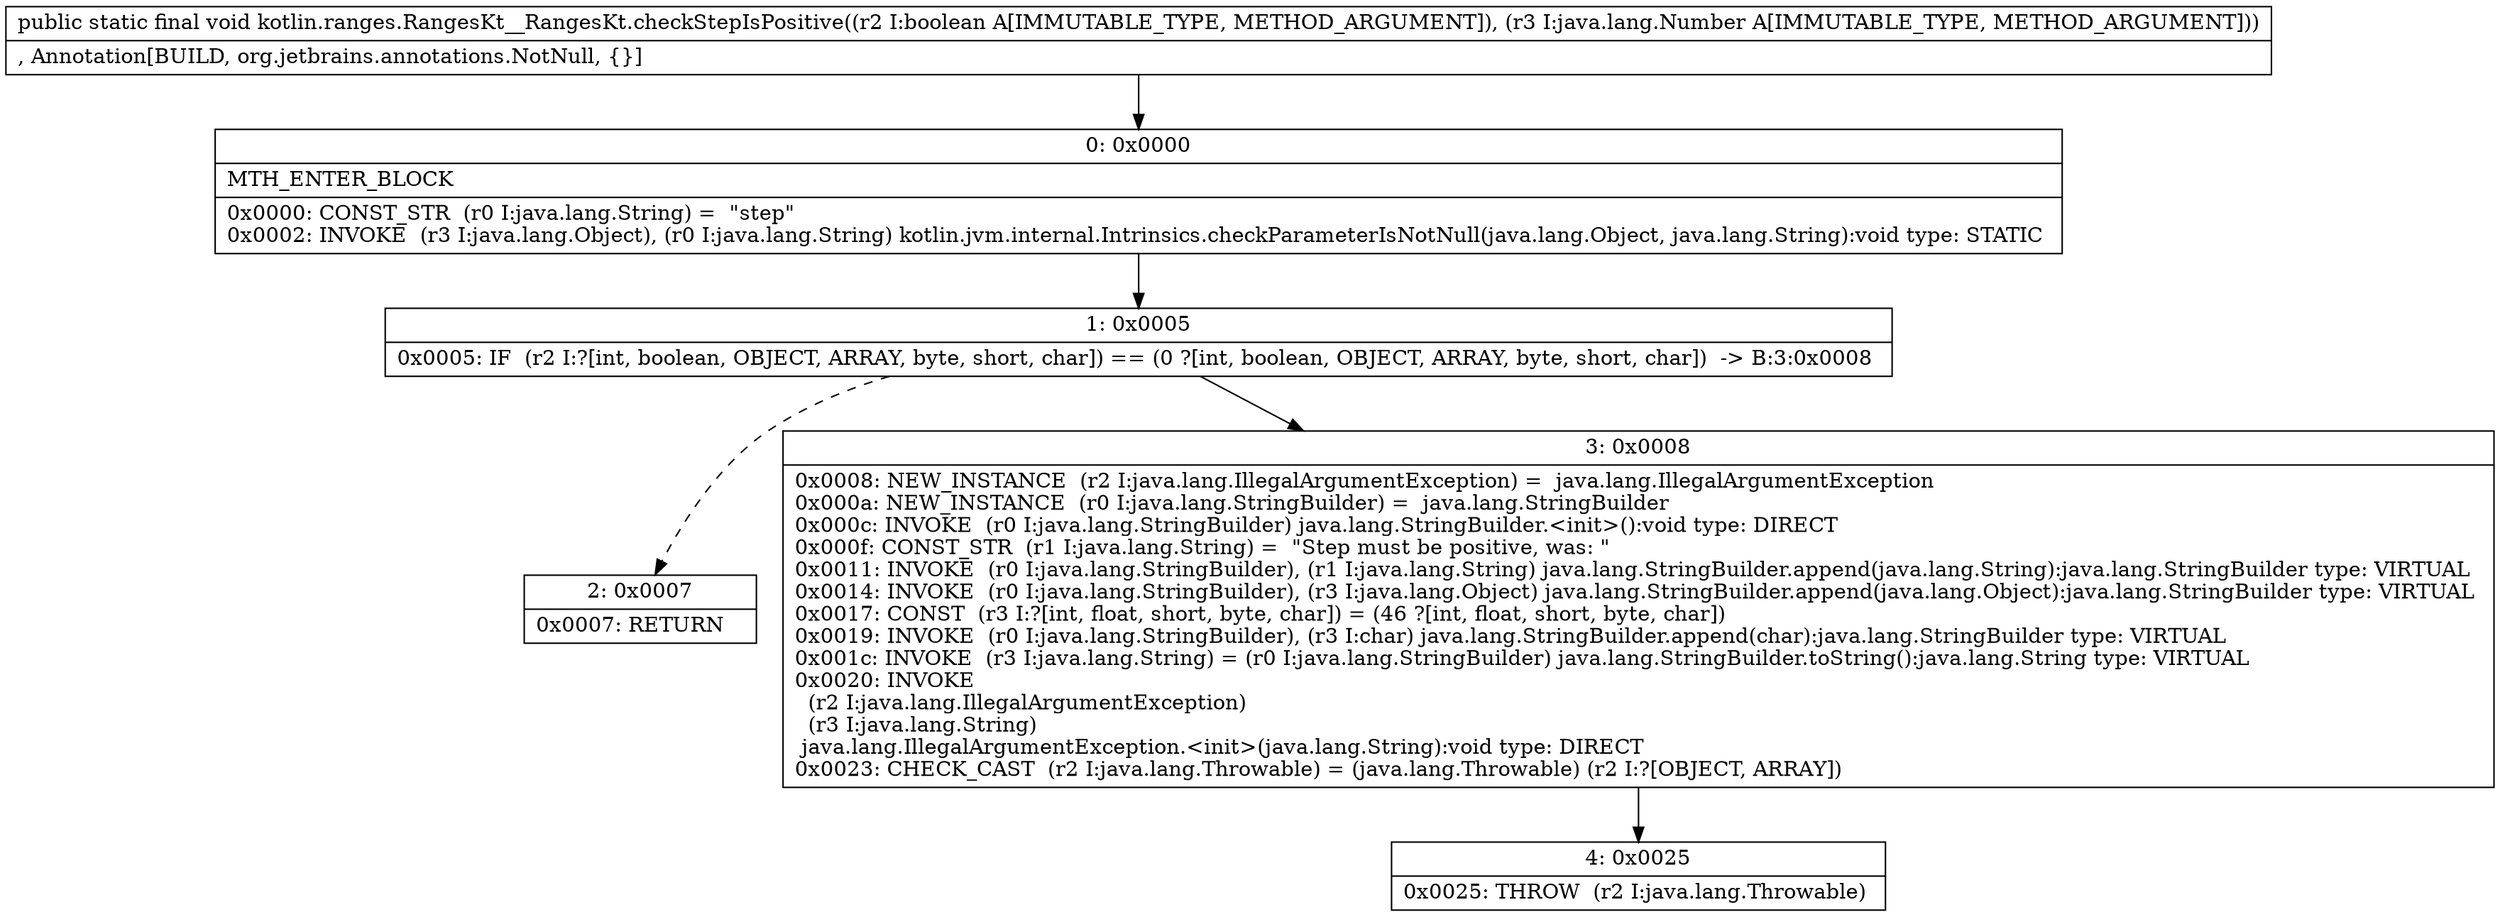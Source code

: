 digraph "CFG forkotlin.ranges.RangesKt__RangesKt.checkStepIsPositive(ZLjava\/lang\/Number;)V" {
Node_0 [shape=record,label="{0\:\ 0x0000|MTH_ENTER_BLOCK\l|0x0000: CONST_STR  (r0 I:java.lang.String) =  \"step\" \l0x0002: INVOKE  (r3 I:java.lang.Object), (r0 I:java.lang.String) kotlin.jvm.internal.Intrinsics.checkParameterIsNotNull(java.lang.Object, java.lang.String):void type: STATIC \l}"];
Node_1 [shape=record,label="{1\:\ 0x0005|0x0005: IF  (r2 I:?[int, boolean, OBJECT, ARRAY, byte, short, char]) == (0 ?[int, boolean, OBJECT, ARRAY, byte, short, char])  \-\> B:3:0x0008 \l}"];
Node_2 [shape=record,label="{2\:\ 0x0007|0x0007: RETURN   \l}"];
Node_3 [shape=record,label="{3\:\ 0x0008|0x0008: NEW_INSTANCE  (r2 I:java.lang.IllegalArgumentException) =  java.lang.IllegalArgumentException \l0x000a: NEW_INSTANCE  (r0 I:java.lang.StringBuilder) =  java.lang.StringBuilder \l0x000c: INVOKE  (r0 I:java.lang.StringBuilder) java.lang.StringBuilder.\<init\>():void type: DIRECT \l0x000f: CONST_STR  (r1 I:java.lang.String) =  \"Step must be positive, was: \" \l0x0011: INVOKE  (r0 I:java.lang.StringBuilder), (r1 I:java.lang.String) java.lang.StringBuilder.append(java.lang.String):java.lang.StringBuilder type: VIRTUAL \l0x0014: INVOKE  (r0 I:java.lang.StringBuilder), (r3 I:java.lang.Object) java.lang.StringBuilder.append(java.lang.Object):java.lang.StringBuilder type: VIRTUAL \l0x0017: CONST  (r3 I:?[int, float, short, byte, char]) = (46 ?[int, float, short, byte, char]) \l0x0019: INVOKE  (r0 I:java.lang.StringBuilder), (r3 I:char) java.lang.StringBuilder.append(char):java.lang.StringBuilder type: VIRTUAL \l0x001c: INVOKE  (r3 I:java.lang.String) = (r0 I:java.lang.StringBuilder) java.lang.StringBuilder.toString():java.lang.String type: VIRTUAL \l0x0020: INVOKE  \l  (r2 I:java.lang.IllegalArgumentException)\l  (r3 I:java.lang.String)\l java.lang.IllegalArgumentException.\<init\>(java.lang.String):void type: DIRECT \l0x0023: CHECK_CAST  (r2 I:java.lang.Throwable) = (java.lang.Throwable) (r2 I:?[OBJECT, ARRAY]) \l}"];
Node_4 [shape=record,label="{4\:\ 0x0025|0x0025: THROW  (r2 I:java.lang.Throwable) \l}"];
MethodNode[shape=record,label="{public static final void kotlin.ranges.RangesKt__RangesKt.checkStepIsPositive((r2 I:boolean A[IMMUTABLE_TYPE, METHOD_ARGUMENT]), (r3 I:java.lang.Number A[IMMUTABLE_TYPE, METHOD_ARGUMENT]))  | , Annotation[BUILD, org.jetbrains.annotations.NotNull, \{\}]\l}"];
MethodNode -> Node_0;
Node_0 -> Node_1;
Node_1 -> Node_2[style=dashed];
Node_1 -> Node_3;
Node_3 -> Node_4;
}

